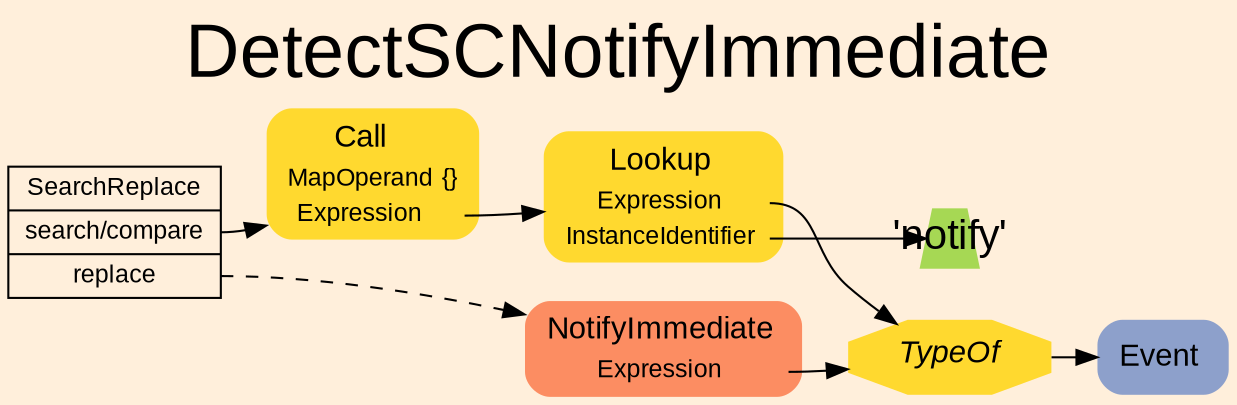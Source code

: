 digraph "DetectSCNotifyImmediate" {
label = "DetectSCNotifyImmediate"
labelloc = t
fontsize = "36"
graph [
    rankdir = "LR"
    ranksep = 0.3
    bgcolor = antiquewhite1
    color = black
    fontcolor = black
    fontname = "Arial"
];
node [
    fontname = "Arial"
];
edge [
    fontname = "Arial"
];

// -------------------- transformation figure --------------------
"CR#B-4-8" [
    // -------- block CR#B-4-8 ----------
    shape = "record"
    fillcolor = antiquewhite1
    label = "<fixed> SearchReplace | <port0> search/compare | <port1> replace"
    style = "filled"
    fontsize = "12"
    color = black
    fontcolor = black
];

"#B-2-168" [
    // -------- block #B-2-168 ----------
    shape = "plaintext"
    fillcolor = "/set28/6"
    label = <<TABLE BORDER="0" CELLBORDER="0" CELLSPACING="0">
     <TR><TD><FONT POINT-SIZE="15.0">Call</FONT></TD><TD></TD></TR>
     <TR><TD>MapOperand</TD><TD PORT="port0">{}</TD></TR>
     <TR><TD>Expression</TD><TD PORT="port1"></TD></TR>
    </TABLE>>
    style = "rounded,filled"
    fontsize = "12"
];

"#B-2-169" [
    // -------- block #B-2-169 ----------
    shape = "plaintext"
    fillcolor = "/set28/6"
    label = <<TABLE BORDER="0" CELLBORDER="0" CELLSPACING="0">
     <TR><TD><FONT POINT-SIZE="15.0">Lookup</FONT></TD><TD></TD></TR>
     <TR><TD>Expression</TD><TD PORT="port0"></TD></TR>
     <TR><TD>InstanceIdentifier</TD><TD PORT="port1"></TD></TR>
    </TABLE>>
    style = "rounded,filled"
    fontsize = "12"
];

"#B-2-173" [
    // -------- block #B-2-173 ----------
    shape = "octagon"
    fillcolor = "/set28/6"
    label = <<I>TypeOf</I>>
    style = "filled"
    fontsize = "15"
    penwidth = 0.0
];

"#B-2-170" [
    // -------- block #B-2-170 ----------
    shape = "plaintext"
    fillcolor = "/set28/3"
    label = <<TABLE BORDER="0" CELLBORDER="0" CELLSPACING="0">
     <TR><TD><FONT POINT-SIZE="15.0">Event</FONT></TD><TD></TD></TR>
    </TABLE>>
    style = "rounded,filled"
    fontsize = "12"
];

"#B-2-172" [
    // -------- block #B-2-172 ----------
    shape = "trapezium"
    fillcolor = "/set28/5"
    label = <'notify'>
    style = "filled"
    fontsize = "20"
    penwidth = 0.0
    fixedsize = true
    width = 0.4
    height = 0.4
];

"#B-2-171" [
    // -------- block #B-2-171 ----------
    shape = "plaintext"
    fillcolor = "/set28/2"
    label = <<TABLE BORDER="0" CELLBORDER="0" CELLSPACING="0">
     <TR><TD><FONT POINT-SIZE="15.0">NotifyImmediate</FONT></TD><TD></TD></TR>
     <TR><TD>Expression</TD><TD PORT="port0"></TD></TR>
    </TABLE>>
    style = "rounded,filled"
    fontsize = "12"
];

"CR#B-4-8":port0 -> "#B-2-168" [
    color = black
    fontcolor = black
];

"CR#B-4-8":port1 -> "#B-2-171" [
    style="dashed"
    color = black
    fontcolor = black
];

"#B-2-168":port1 -> "#B-2-169" [
    color = black
    fontcolor = black
];

"#B-2-169":port0 -> "#B-2-173" [
    color = black
    fontcolor = black
];

"#B-2-169":port1 -> "#B-2-172" [
    color = black
    fontcolor = black
];

"#B-2-173" -> "#B-2-170" [
    color = black
    fontcolor = black
];

"#B-2-171":port0 -> "#B-2-173" [
    color = black
    fontcolor = black
];


}
